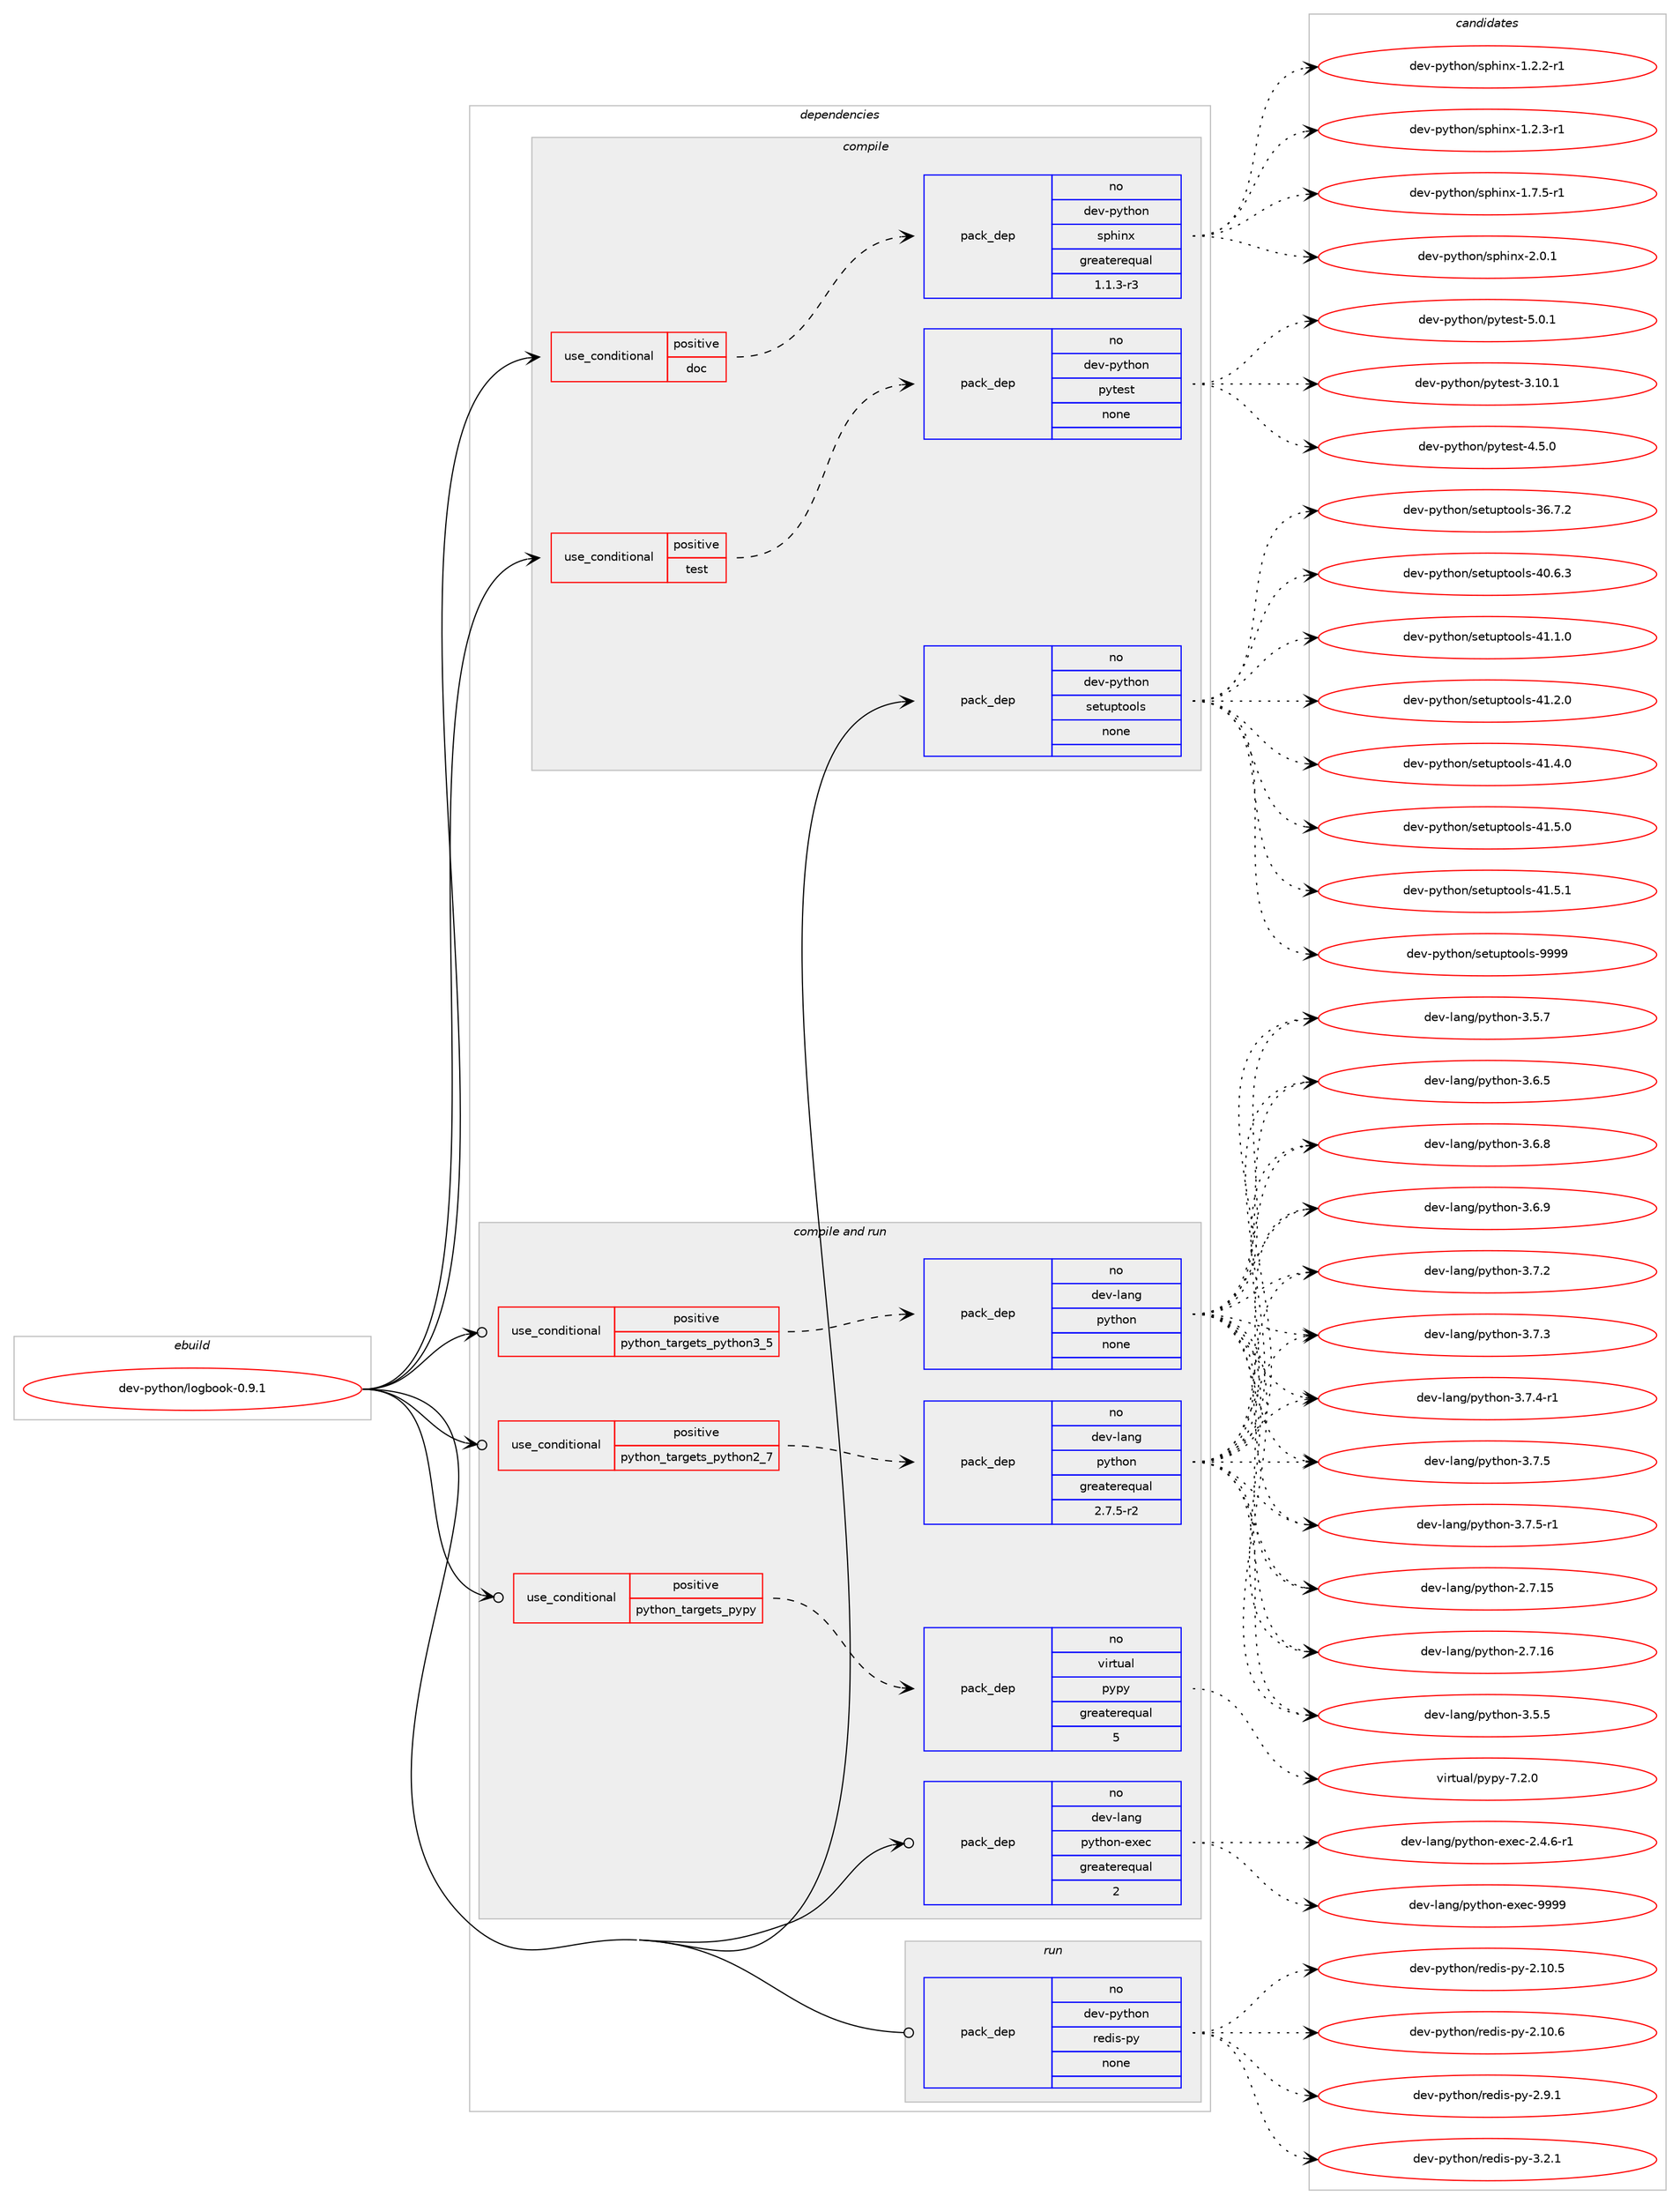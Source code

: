 digraph prolog {

# *************
# Graph options
# *************

newrank=true;
concentrate=true;
compound=true;
graph [rankdir=LR,fontname=Helvetica,fontsize=10,ranksep=1.5];#, ranksep=2.5, nodesep=0.2];
edge  [arrowhead=vee];
node  [fontname=Helvetica,fontsize=10];

# **********
# The ebuild
# **********

subgraph cluster_leftcol {
color=gray;
rank=same;
label=<<i>ebuild</i>>;
id [label="dev-python/logbook-0.9.1", color=red, width=4, href="../dev-python/logbook-0.9.1.svg"];
}

# ****************
# The dependencies
# ****************

subgraph cluster_midcol {
color=gray;
label=<<i>dependencies</i>>;
subgraph cluster_compile {
fillcolor="#eeeeee";
style=filled;
label=<<i>compile</i>>;
subgraph cond142129 {
dependency613431 [label=<<TABLE BORDER="0" CELLBORDER="1" CELLSPACING="0" CELLPADDING="4"><TR><TD ROWSPAN="3" CELLPADDING="10">use_conditional</TD></TR><TR><TD>positive</TD></TR><TR><TD>doc</TD></TR></TABLE>>, shape=none, color=red];
subgraph pack459498 {
dependency613432 [label=<<TABLE BORDER="0" CELLBORDER="1" CELLSPACING="0" CELLPADDING="4" WIDTH="220"><TR><TD ROWSPAN="6" CELLPADDING="30">pack_dep</TD></TR><TR><TD WIDTH="110">no</TD></TR><TR><TD>dev-python</TD></TR><TR><TD>sphinx</TD></TR><TR><TD>greaterequal</TD></TR><TR><TD>1.1.3-r3</TD></TR></TABLE>>, shape=none, color=blue];
}
dependency613431:e -> dependency613432:w [weight=20,style="dashed",arrowhead="vee"];
}
id:e -> dependency613431:w [weight=20,style="solid",arrowhead="vee"];
subgraph cond142130 {
dependency613433 [label=<<TABLE BORDER="0" CELLBORDER="1" CELLSPACING="0" CELLPADDING="4"><TR><TD ROWSPAN="3" CELLPADDING="10">use_conditional</TD></TR><TR><TD>positive</TD></TR><TR><TD>test</TD></TR></TABLE>>, shape=none, color=red];
subgraph pack459499 {
dependency613434 [label=<<TABLE BORDER="0" CELLBORDER="1" CELLSPACING="0" CELLPADDING="4" WIDTH="220"><TR><TD ROWSPAN="6" CELLPADDING="30">pack_dep</TD></TR><TR><TD WIDTH="110">no</TD></TR><TR><TD>dev-python</TD></TR><TR><TD>pytest</TD></TR><TR><TD>none</TD></TR><TR><TD></TD></TR></TABLE>>, shape=none, color=blue];
}
dependency613433:e -> dependency613434:w [weight=20,style="dashed",arrowhead="vee"];
}
id:e -> dependency613433:w [weight=20,style="solid",arrowhead="vee"];
subgraph pack459500 {
dependency613435 [label=<<TABLE BORDER="0" CELLBORDER="1" CELLSPACING="0" CELLPADDING="4" WIDTH="220"><TR><TD ROWSPAN="6" CELLPADDING="30">pack_dep</TD></TR><TR><TD WIDTH="110">no</TD></TR><TR><TD>dev-python</TD></TR><TR><TD>setuptools</TD></TR><TR><TD>none</TD></TR><TR><TD></TD></TR></TABLE>>, shape=none, color=blue];
}
id:e -> dependency613435:w [weight=20,style="solid",arrowhead="vee"];
}
subgraph cluster_compileandrun {
fillcolor="#eeeeee";
style=filled;
label=<<i>compile and run</i>>;
subgraph cond142131 {
dependency613436 [label=<<TABLE BORDER="0" CELLBORDER="1" CELLSPACING="0" CELLPADDING="4"><TR><TD ROWSPAN="3" CELLPADDING="10">use_conditional</TD></TR><TR><TD>positive</TD></TR><TR><TD>python_targets_pypy</TD></TR></TABLE>>, shape=none, color=red];
subgraph pack459501 {
dependency613437 [label=<<TABLE BORDER="0" CELLBORDER="1" CELLSPACING="0" CELLPADDING="4" WIDTH="220"><TR><TD ROWSPAN="6" CELLPADDING="30">pack_dep</TD></TR><TR><TD WIDTH="110">no</TD></TR><TR><TD>virtual</TD></TR><TR><TD>pypy</TD></TR><TR><TD>greaterequal</TD></TR><TR><TD>5</TD></TR></TABLE>>, shape=none, color=blue];
}
dependency613436:e -> dependency613437:w [weight=20,style="dashed",arrowhead="vee"];
}
id:e -> dependency613436:w [weight=20,style="solid",arrowhead="odotvee"];
subgraph cond142132 {
dependency613438 [label=<<TABLE BORDER="0" CELLBORDER="1" CELLSPACING="0" CELLPADDING="4"><TR><TD ROWSPAN="3" CELLPADDING="10">use_conditional</TD></TR><TR><TD>positive</TD></TR><TR><TD>python_targets_python2_7</TD></TR></TABLE>>, shape=none, color=red];
subgraph pack459502 {
dependency613439 [label=<<TABLE BORDER="0" CELLBORDER="1" CELLSPACING="0" CELLPADDING="4" WIDTH="220"><TR><TD ROWSPAN="6" CELLPADDING="30">pack_dep</TD></TR><TR><TD WIDTH="110">no</TD></TR><TR><TD>dev-lang</TD></TR><TR><TD>python</TD></TR><TR><TD>greaterequal</TD></TR><TR><TD>2.7.5-r2</TD></TR></TABLE>>, shape=none, color=blue];
}
dependency613438:e -> dependency613439:w [weight=20,style="dashed",arrowhead="vee"];
}
id:e -> dependency613438:w [weight=20,style="solid",arrowhead="odotvee"];
subgraph cond142133 {
dependency613440 [label=<<TABLE BORDER="0" CELLBORDER="1" CELLSPACING="0" CELLPADDING="4"><TR><TD ROWSPAN="3" CELLPADDING="10">use_conditional</TD></TR><TR><TD>positive</TD></TR><TR><TD>python_targets_python3_5</TD></TR></TABLE>>, shape=none, color=red];
subgraph pack459503 {
dependency613441 [label=<<TABLE BORDER="0" CELLBORDER="1" CELLSPACING="0" CELLPADDING="4" WIDTH="220"><TR><TD ROWSPAN="6" CELLPADDING="30">pack_dep</TD></TR><TR><TD WIDTH="110">no</TD></TR><TR><TD>dev-lang</TD></TR><TR><TD>python</TD></TR><TR><TD>none</TD></TR><TR><TD></TD></TR></TABLE>>, shape=none, color=blue];
}
dependency613440:e -> dependency613441:w [weight=20,style="dashed",arrowhead="vee"];
}
id:e -> dependency613440:w [weight=20,style="solid",arrowhead="odotvee"];
subgraph pack459504 {
dependency613442 [label=<<TABLE BORDER="0" CELLBORDER="1" CELLSPACING="0" CELLPADDING="4" WIDTH="220"><TR><TD ROWSPAN="6" CELLPADDING="30">pack_dep</TD></TR><TR><TD WIDTH="110">no</TD></TR><TR><TD>dev-lang</TD></TR><TR><TD>python-exec</TD></TR><TR><TD>greaterequal</TD></TR><TR><TD>2</TD></TR></TABLE>>, shape=none, color=blue];
}
id:e -> dependency613442:w [weight=20,style="solid",arrowhead="odotvee"];
}
subgraph cluster_run {
fillcolor="#eeeeee";
style=filled;
label=<<i>run</i>>;
subgraph pack459505 {
dependency613443 [label=<<TABLE BORDER="0" CELLBORDER="1" CELLSPACING="0" CELLPADDING="4" WIDTH="220"><TR><TD ROWSPAN="6" CELLPADDING="30">pack_dep</TD></TR><TR><TD WIDTH="110">no</TD></TR><TR><TD>dev-python</TD></TR><TR><TD>redis-py</TD></TR><TR><TD>none</TD></TR><TR><TD></TD></TR></TABLE>>, shape=none, color=blue];
}
id:e -> dependency613443:w [weight=20,style="solid",arrowhead="odot"];
}
}

# **************
# The candidates
# **************

subgraph cluster_choices {
rank=same;
color=gray;
label=<<i>candidates</i>>;

subgraph choice459498 {
color=black;
nodesep=1;
choice10010111845112121116104111110471151121041051101204549465046504511449 [label="dev-python/sphinx-1.2.2-r1", color=red, width=4,href="../dev-python/sphinx-1.2.2-r1.svg"];
choice10010111845112121116104111110471151121041051101204549465046514511449 [label="dev-python/sphinx-1.2.3-r1", color=red, width=4,href="../dev-python/sphinx-1.2.3-r1.svg"];
choice10010111845112121116104111110471151121041051101204549465546534511449 [label="dev-python/sphinx-1.7.5-r1", color=red, width=4,href="../dev-python/sphinx-1.7.5-r1.svg"];
choice1001011184511212111610411111047115112104105110120455046484649 [label="dev-python/sphinx-2.0.1", color=red, width=4,href="../dev-python/sphinx-2.0.1.svg"];
dependency613432:e -> choice10010111845112121116104111110471151121041051101204549465046504511449:w [style=dotted,weight="100"];
dependency613432:e -> choice10010111845112121116104111110471151121041051101204549465046514511449:w [style=dotted,weight="100"];
dependency613432:e -> choice10010111845112121116104111110471151121041051101204549465546534511449:w [style=dotted,weight="100"];
dependency613432:e -> choice1001011184511212111610411111047115112104105110120455046484649:w [style=dotted,weight="100"];
}
subgraph choice459499 {
color=black;
nodesep=1;
choice100101118451121211161041111104711212111610111511645514649484649 [label="dev-python/pytest-3.10.1", color=red, width=4,href="../dev-python/pytest-3.10.1.svg"];
choice1001011184511212111610411111047112121116101115116455246534648 [label="dev-python/pytest-4.5.0", color=red, width=4,href="../dev-python/pytest-4.5.0.svg"];
choice1001011184511212111610411111047112121116101115116455346484649 [label="dev-python/pytest-5.0.1", color=red, width=4,href="../dev-python/pytest-5.0.1.svg"];
dependency613434:e -> choice100101118451121211161041111104711212111610111511645514649484649:w [style=dotted,weight="100"];
dependency613434:e -> choice1001011184511212111610411111047112121116101115116455246534648:w [style=dotted,weight="100"];
dependency613434:e -> choice1001011184511212111610411111047112121116101115116455346484649:w [style=dotted,weight="100"];
}
subgraph choice459500 {
color=black;
nodesep=1;
choice100101118451121211161041111104711510111611711211611111110811545515446554650 [label="dev-python/setuptools-36.7.2", color=red, width=4,href="../dev-python/setuptools-36.7.2.svg"];
choice100101118451121211161041111104711510111611711211611111110811545524846544651 [label="dev-python/setuptools-40.6.3", color=red, width=4,href="../dev-python/setuptools-40.6.3.svg"];
choice100101118451121211161041111104711510111611711211611111110811545524946494648 [label="dev-python/setuptools-41.1.0", color=red, width=4,href="../dev-python/setuptools-41.1.0.svg"];
choice100101118451121211161041111104711510111611711211611111110811545524946504648 [label="dev-python/setuptools-41.2.0", color=red, width=4,href="../dev-python/setuptools-41.2.0.svg"];
choice100101118451121211161041111104711510111611711211611111110811545524946524648 [label="dev-python/setuptools-41.4.0", color=red, width=4,href="../dev-python/setuptools-41.4.0.svg"];
choice100101118451121211161041111104711510111611711211611111110811545524946534648 [label="dev-python/setuptools-41.5.0", color=red, width=4,href="../dev-python/setuptools-41.5.0.svg"];
choice100101118451121211161041111104711510111611711211611111110811545524946534649 [label="dev-python/setuptools-41.5.1", color=red, width=4,href="../dev-python/setuptools-41.5.1.svg"];
choice10010111845112121116104111110471151011161171121161111111081154557575757 [label="dev-python/setuptools-9999", color=red, width=4,href="../dev-python/setuptools-9999.svg"];
dependency613435:e -> choice100101118451121211161041111104711510111611711211611111110811545515446554650:w [style=dotted,weight="100"];
dependency613435:e -> choice100101118451121211161041111104711510111611711211611111110811545524846544651:w [style=dotted,weight="100"];
dependency613435:e -> choice100101118451121211161041111104711510111611711211611111110811545524946494648:w [style=dotted,weight="100"];
dependency613435:e -> choice100101118451121211161041111104711510111611711211611111110811545524946504648:w [style=dotted,weight="100"];
dependency613435:e -> choice100101118451121211161041111104711510111611711211611111110811545524946524648:w [style=dotted,weight="100"];
dependency613435:e -> choice100101118451121211161041111104711510111611711211611111110811545524946534648:w [style=dotted,weight="100"];
dependency613435:e -> choice100101118451121211161041111104711510111611711211611111110811545524946534649:w [style=dotted,weight="100"];
dependency613435:e -> choice10010111845112121116104111110471151011161171121161111111081154557575757:w [style=dotted,weight="100"];
}
subgraph choice459501 {
color=black;
nodesep=1;
choice1181051141161179710847112121112121455546504648 [label="virtual/pypy-7.2.0", color=red, width=4,href="../virtual/pypy-7.2.0.svg"];
dependency613437:e -> choice1181051141161179710847112121112121455546504648:w [style=dotted,weight="100"];
}
subgraph choice459502 {
color=black;
nodesep=1;
choice10010111845108971101034711212111610411111045504655464953 [label="dev-lang/python-2.7.15", color=red, width=4,href="../dev-lang/python-2.7.15.svg"];
choice10010111845108971101034711212111610411111045504655464954 [label="dev-lang/python-2.7.16", color=red, width=4,href="../dev-lang/python-2.7.16.svg"];
choice100101118451089711010347112121116104111110455146534653 [label="dev-lang/python-3.5.5", color=red, width=4,href="../dev-lang/python-3.5.5.svg"];
choice100101118451089711010347112121116104111110455146534655 [label="dev-lang/python-3.5.7", color=red, width=4,href="../dev-lang/python-3.5.7.svg"];
choice100101118451089711010347112121116104111110455146544653 [label="dev-lang/python-3.6.5", color=red, width=4,href="../dev-lang/python-3.6.5.svg"];
choice100101118451089711010347112121116104111110455146544656 [label="dev-lang/python-3.6.8", color=red, width=4,href="../dev-lang/python-3.6.8.svg"];
choice100101118451089711010347112121116104111110455146544657 [label="dev-lang/python-3.6.9", color=red, width=4,href="../dev-lang/python-3.6.9.svg"];
choice100101118451089711010347112121116104111110455146554650 [label="dev-lang/python-3.7.2", color=red, width=4,href="../dev-lang/python-3.7.2.svg"];
choice100101118451089711010347112121116104111110455146554651 [label="dev-lang/python-3.7.3", color=red, width=4,href="../dev-lang/python-3.7.3.svg"];
choice1001011184510897110103471121211161041111104551465546524511449 [label="dev-lang/python-3.7.4-r1", color=red, width=4,href="../dev-lang/python-3.7.4-r1.svg"];
choice100101118451089711010347112121116104111110455146554653 [label="dev-lang/python-3.7.5", color=red, width=4,href="../dev-lang/python-3.7.5.svg"];
choice1001011184510897110103471121211161041111104551465546534511449 [label="dev-lang/python-3.7.5-r1", color=red, width=4,href="../dev-lang/python-3.7.5-r1.svg"];
dependency613439:e -> choice10010111845108971101034711212111610411111045504655464953:w [style=dotted,weight="100"];
dependency613439:e -> choice10010111845108971101034711212111610411111045504655464954:w [style=dotted,weight="100"];
dependency613439:e -> choice100101118451089711010347112121116104111110455146534653:w [style=dotted,weight="100"];
dependency613439:e -> choice100101118451089711010347112121116104111110455146534655:w [style=dotted,weight="100"];
dependency613439:e -> choice100101118451089711010347112121116104111110455146544653:w [style=dotted,weight="100"];
dependency613439:e -> choice100101118451089711010347112121116104111110455146544656:w [style=dotted,weight="100"];
dependency613439:e -> choice100101118451089711010347112121116104111110455146544657:w [style=dotted,weight="100"];
dependency613439:e -> choice100101118451089711010347112121116104111110455146554650:w [style=dotted,weight="100"];
dependency613439:e -> choice100101118451089711010347112121116104111110455146554651:w [style=dotted,weight="100"];
dependency613439:e -> choice1001011184510897110103471121211161041111104551465546524511449:w [style=dotted,weight="100"];
dependency613439:e -> choice100101118451089711010347112121116104111110455146554653:w [style=dotted,weight="100"];
dependency613439:e -> choice1001011184510897110103471121211161041111104551465546534511449:w [style=dotted,weight="100"];
}
subgraph choice459503 {
color=black;
nodesep=1;
choice10010111845108971101034711212111610411111045504655464953 [label="dev-lang/python-2.7.15", color=red, width=4,href="../dev-lang/python-2.7.15.svg"];
choice10010111845108971101034711212111610411111045504655464954 [label="dev-lang/python-2.7.16", color=red, width=4,href="../dev-lang/python-2.7.16.svg"];
choice100101118451089711010347112121116104111110455146534653 [label="dev-lang/python-3.5.5", color=red, width=4,href="../dev-lang/python-3.5.5.svg"];
choice100101118451089711010347112121116104111110455146534655 [label="dev-lang/python-3.5.7", color=red, width=4,href="../dev-lang/python-3.5.7.svg"];
choice100101118451089711010347112121116104111110455146544653 [label="dev-lang/python-3.6.5", color=red, width=4,href="../dev-lang/python-3.6.5.svg"];
choice100101118451089711010347112121116104111110455146544656 [label="dev-lang/python-3.6.8", color=red, width=4,href="../dev-lang/python-3.6.8.svg"];
choice100101118451089711010347112121116104111110455146544657 [label="dev-lang/python-3.6.9", color=red, width=4,href="../dev-lang/python-3.6.9.svg"];
choice100101118451089711010347112121116104111110455146554650 [label="dev-lang/python-3.7.2", color=red, width=4,href="../dev-lang/python-3.7.2.svg"];
choice100101118451089711010347112121116104111110455146554651 [label="dev-lang/python-3.7.3", color=red, width=4,href="../dev-lang/python-3.7.3.svg"];
choice1001011184510897110103471121211161041111104551465546524511449 [label="dev-lang/python-3.7.4-r1", color=red, width=4,href="../dev-lang/python-3.7.4-r1.svg"];
choice100101118451089711010347112121116104111110455146554653 [label="dev-lang/python-3.7.5", color=red, width=4,href="../dev-lang/python-3.7.5.svg"];
choice1001011184510897110103471121211161041111104551465546534511449 [label="dev-lang/python-3.7.5-r1", color=red, width=4,href="../dev-lang/python-3.7.5-r1.svg"];
dependency613441:e -> choice10010111845108971101034711212111610411111045504655464953:w [style=dotted,weight="100"];
dependency613441:e -> choice10010111845108971101034711212111610411111045504655464954:w [style=dotted,weight="100"];
dependency613441:e -> choice100101118451089711010347112121116104111110455146534653:w [style=dotted,weight="100"];
dependency613441:e -> choice100101118451089711010347112121116104111110455146534655:w [style=dotted,weight="100"];
dependency613441:e -> choice100101118451089711010347112121116104111110455146544653:w [style=dotted,weight="100"];
dependency613441:e -> choice100101118451089711010347112121116104111110455146544656:w [style=dotted,weight="100"];
dependency613441:e -> choice100101118451089711010347112121116104111110455146544657:w [style=dotted,weight="100"];
dependency613441:e -> choice100101118451089711010347112121116104111110455146554650:w [style=dotted,weight="100"];
dependency613441:e -> choice100101118451089711010347112121116104111110455146554651:w [style=dotted,weight="100"];
dependency613441:e -> choice1001011184510897110103471121211161041111104551465546524511449:w [style=dotted,weight="100"];
dependency613441:e -> choice100101118451089711010347112121116104111110455146554653:w [style=dotted,weight="100"];
dependency613441:e -> choice1001011184510897110103471121211161041111104551465546534511449:w [style=dotted,weight="100"];
}
subgraph choice459504 {
color=black;
nodesep=1;
choice10010111845108971101034711212111610411111045101120101994550465246544511449 [label="dev-lang/python-exec-2.4.6-r1", color=red, width=4,href="../dev-lang/python-exec-2.4.6-r1.svg"];
choice10010111845108971101034711212111610411111045101120101994557575757 [label="dev-lang/python-exec-9999", color=red, width=4,href="../dev-lang/python-exec-9999.svg"];
dependency613442:e -> choice10010111845108971101034711212111610411111045101120101994550465246544511449:w [style=dotted,weight="100"];
dependency613442:e -> choice10010111845108971101034711212111610411111045101120101994557575757:w [style=dotted,weight="100"];
}
subgraph choice459505 {
color=black;
nodesep=1;
choice10010111845112121116104111110471141011001051154511212145504649484653 [label="dev-python/redis-py-2.10.5", color=red, width=4,href="../dev-python/redis-py-2.10.5.svg"];
choice10010111845112121116104111110471141011001051154511212145504649484654 [label="dev-python/redis-py-2.10.6", color=red, width=4,href="../dev-python/redis-py-2.10.6.svg"];
choice100101118451121211161041111104711410110010511545112121455046574649 [label="dev-python/redis-py-2.9.1", color=red, width=4,href="../dev-python/redis-py-2.9.1.svg"];
choice100101118451121211161041111104711410110010511545112121455146504649 [label="dev-python/redis-py-3.2.1", color=red, width=4,href="../dev-python/redis-py-3.2.1.svg"];
dependency613443:e -> choice10010111845112121116104111110471141011001051154511212145504649484653:w [style=dotted,weight="100"];
dependency613443:e -> choice10010111845112121116104111110471141011001051154511212145504649484654:w [style=dotted,weight="100"];
dependency613443:e -> choice100101118451121211161041111104711410110010511545112121455046574649:w [style=dotted,weight="100"];
dependency613443:e -> choice100101118451121211161041111104711410110010511545112121455146504649:w [style=dotted,weight="100"];
}
}

}
